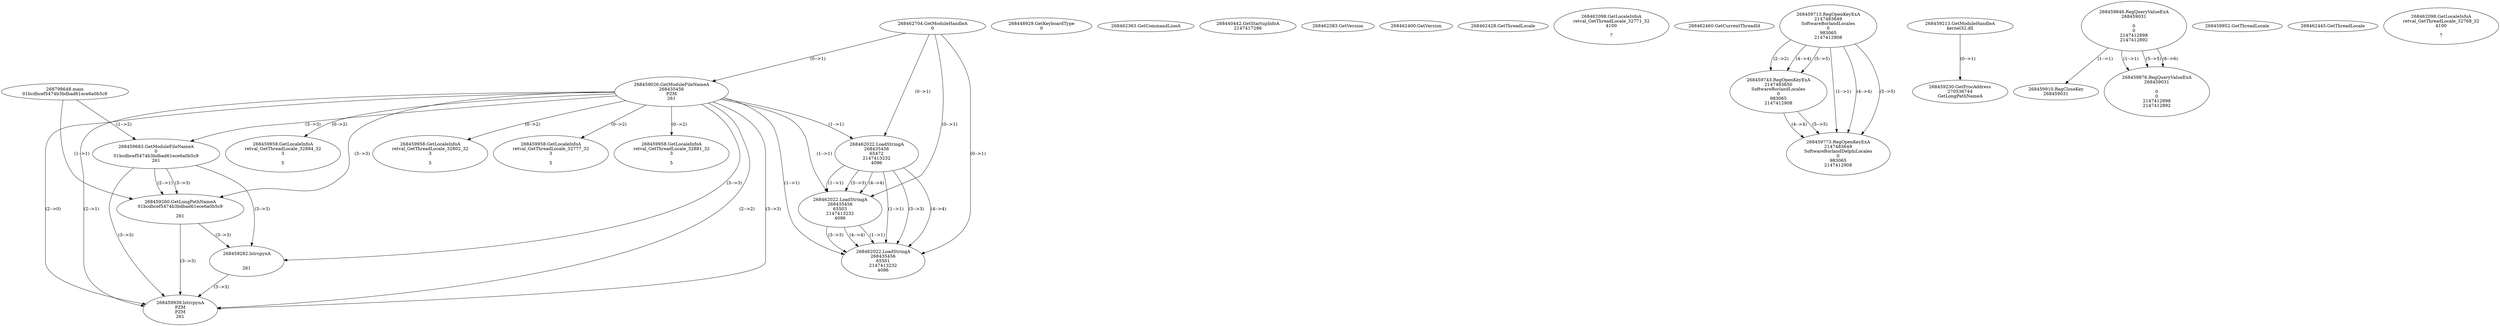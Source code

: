// Global SCDG with merge call
digraph {
	0 [label="268798648.main
01bcdbcef5474b3bdbad61ece6a0b5c9"]
	1 [label="268462704.GetModuleHandleA
0"]
	2 [label="268448929.GetKeyboardType
0"]
	3 [label="268462363.GetCommandLineA
"]
	4 [label="268440442.GetStartupInfoA
2147417296"]
	5 [label="268462383.GetVersion
"]
	6 [label="268462400.GetVersion
"]
	7 [label="268462428.GetThreadLocale
"]
	8 [label="268462098.GetLocaleInfoA
retval_GetThreadLocale_32771_32
4100

7"]
	9 [label="268462460.GetCurrentThreadId
"]
	10 [label="268459026.GetModuleFileNameA
268435456
PZM
261"]
	1 -> 10 [label="(0-->1)"]
	11 [label="268459683.GetModuleFileNameA
0
01bcdbcef5474b3bdbad61ece6a0b5c9
261"]
	0 -> 11 [label="(1-->2)"]
	10 -> 11 [label="(3-->3)"]
	12 [label="268459713.RegOpenKeyExA
2147483649
Software\Borland\Locales
0
983065
2147412908"]
	13 [label="268459743.RegOpenKeyExA
2147483650
Software\Borland\Locales
0
983065
2147412908"]
	12 -> 13 [label="(2-->2)"]
	12 -> 13 [label="(4-->4)"]
	12 -> 13 [label="(5-->5)"]
	14 [label="268459213.GetModuleHandleA
kernel32.dll"]
	15 [label="268459230.GetProcAddress
270536744
GetLongPathNameA"]
	14 -> 15 [label="(0-->1)"]
	16 [label="268459260.GetLongPathNameA
01bcdbcef5474b3bdbad61ece6a0b5c9

261"]
	0 -> 16 [label="(1-->1)"]
	11 -> 16 [label="(2-->1)"]
	10 -> 16 [label="(3-->3)"]
	11 -> 16 [label="(3-->3)"]
	17 [label="268459282.lstrcpynA


261"]
	10 -> 17 [label="(3-->3)"]
	11 -> 17 [label="(3-->3)"]
	16 -> 17 [label="(3-->3)"]
	18 [label="268459846.RegQueryValueExA
268459031

0
0
2147412898
2147412892"]
	19 [label="268459910.RegCloseKey
268459031"]
	18 -> 19 [label="(1-->1)"]
	20 [label="268459939.lstrcpynA
PZM
PZM
261"]
	10 -> 20 [label="(2-->1)"]
	10 -> 20 [label="(2-->2)"]
	10 -> 20 [label="(3-->3)"]
	11 -> 20 [label="(3-->3)"]
	16 -> 20 [label="(3-->3)"]
	17 -> 20 [label="(3-->3)"]
	10 -> 20 [label="(2-->0)"]
	21 [label="268459952.GetThreadLocale
"]
	22 [label="268459958.GetLocaleInfoA
retval_GetThreadLocale_32881_32
3

5"]
	10 -> 22 [label="(0-->2)"]
	23 [label="268462022.LoadStringA
268435456
65472
2147413232
4096"]
	1 -> 23 [label="(0-->1)"]
	10 -> 23 [label="(1-->1)"]
	24 [label="268462445.GetThreadLocale
"]
	25 [label="268462098.GetLocaleInfoA
retval_GetThreadLocale_32768_32
4100

7"]
	26 [label="268459773.RegOpenKeyExA
2147483649
Software\Borland\Delphi\Locales
0
983065
2147412908"]
	12 -> 26 [label="(1-->1)"]
	12 -> 26 [label="(4-->4)"]
	13 -> 26 [label="(4-->4)"]
	12 -> 26 [label="(5-->5)"]
	13 -> 26 [label="(5-->5)"]
	27 [label="268459958.GetLocaleInfoA
retval_GetThreadLocale_32884_32
3

5"]
	10 -> 27 [label="(0-->2)"]
	28 [label="268459876.RegQueryValueExA
268459031

0
0
2147412898
2147412892"]
	18 -> 28 [label="(1-->1)"]
	18 -> 28 [label="(5-->5)"]
	18 -> 28 [label="(6-->6)"]
	29 [label="268459958.GetLocaleInfoA
retval_GetThreadLocale_32802_32
3

5"]
	10 -> 29 [label="(0-->2)"]
	30 [label="268462022.LoadStringA
268435456
65503
2147413232
4096"]
	1 -> 30 [label="(0-->1)"]
	10 -> 30 [label="(1-->1)"]
	23 -> 30 [label="(1-->1)"]
	23 -> 30 [label="(3-->3)"]
	23 -> 30 [label="(4-->4)"]
	31 [label="268459958.GetLocaleInfoA
retval_GetThreadLocale_32777_32
3

5"]
	10 -> 31 [label="(0-->2)"]
	32 [label="268462022.LoadStringA
268435456
65501
2147413232
4096"]
	1 -> 32 [label="(0-->1)"]
	10 -> 32 [label="(1-->1)"]
	23 -> 32 [label="(1-->1)"]
	30 -> 32 [label="(1-->1)"]
	23 -> 32 [label="(3-->3)"]
	30 -> 32 [label="(3-->3)"]
	23 -> 32 [label="(4-->4)"]
	30 -> 32 [label="(4-->4)"]
}
